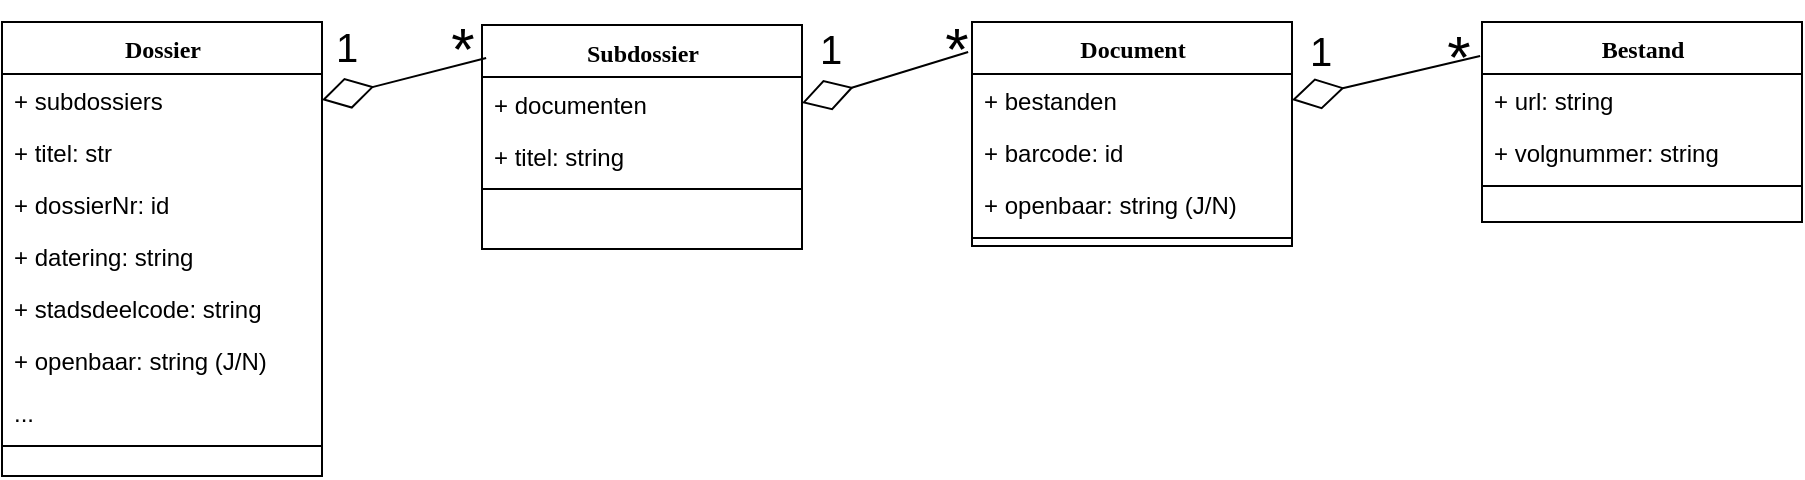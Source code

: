 <mxfile version="11.0.7" type="device"><diagram name="Page-1" id="9f46799a-70d6-7492-0946-bef42562c5a5"><mxGraphModel dx="2066" dy="1149" grid="1" gridSize="10" guides="1" tooltips="1" connect="1" arrows="1" fold="1" page="1" pageScale="1" pageWidth="1100" pageHeight="850" background="#ffffff" math="0" shadow="0"><root><mxCell id="0"/><mxCell id="1" parent="0"/><mxCell id="78961159f06e98e8-17" value="Dossier" style="swimlane;html=1;fontStyle=1;align=center;verticalAlign=top;childLayout=stackLayout;horizontal=1;startSize=26;horizontalStack=0;resizeParent=1;resizeLast=0;collapsible=1;marginBottom=0;swimlaneFillColor=#ffffff;rounded=0;shadow=0;comic=0;labelBackgroundColor=none;strokeColor=#000000;strokeWidth=1;fillColor=none;fontFamily=Verdana;fontSize=12;fontColor=#000000;" parent="1" vertex="1"><mxGeometry x="110" y="70" width="160" height="227" as="geometry"/></mxCell><mxCell id="mYd6V40OJbP4kGS3SOJu-28" value="+ subdossiers" style="text;html=1;strokeColor=none;fillColor=none;align=left;verticalAlign=top;spacingLeft=4;spacingRight=4;whiteSpace=wrap;overflow=hidden;rotatable=0;points=[[0,0.5],[1,0.5]];portConstraint=eastwest;" vertex="1" parent="78961159f06e98e8-17"><mxGeometry y="26" width="160" height="26" as="geometry"/></mxCell><mxCell id="78961159f06e98e8-21" value="+ titel: str" style="text;html=1;strokeColor=none;fillColor=none;align=left;verticalAlign=top;spacingLeft=4;spacingRight=4;whiteSpace=wrap;overflow=hidden;rotatable=0;points=[[0,0.5],[1,0.5]];portConstraint=eastwest;" parent="78961159f06e98e8-17" vertex="1"><mxGeometry y="52" width="160" height="26" as="geometry"/></mxCell><mxCell id="mYd6V40OJbP4kGS3SOJu-21" value="+ dossierNr: id" style="text;html=1;strokeColor=none;fillColor=none;align=left;verticalAlign=top;spacingLeft=4;spacingRight=4;whiteSpace=wrap;overflow=hidden;rotatable=0;points=[[0,0.5],[1,0.5]];portConstraint=eastwest;" vertex="1" parent="78961159f06e98e8-17"><mxGeometry y="78" width="160" height="26" as="geometry"/></mxCell><mxCell id="78961159f06e98e8-23" value="+ datering: string" style="text;html=1;strokeColor=none;fillColor=none;align=left;verticalAlign=top;spacingLeft=4;spacingRight=4;whiteSpace=wrap;overflow=hidden;rotatable=0;points=[[0,0.5],[1,0.5]];portConstraint=eastwest;" parent="78961159f06e98e8-17" vertex="1"><mxGeometry y="104" width="160" height="26" as="geometry"/></mxCell><mxCell id="78961159f06e98e8-25" value="+ stadsdeelcode: string" style="text;html=1;strokeColor=none;fillColor=none;align=left;verticalAlign=top;spacingLeft=4;spacingRight=4;whiteSpace=wrap;overflow=hidden;rotatable=0;points=[[0,0.5],[1,0.5]];portConstraint=eastwest;" parent="78961159f06e98e8-17" vertex="1"><mxGeometry y="130" width="160" height="26" as="geometry"/></mxCell><mxCell id="mYd6V40OJbP4kGS3SOJu-20" value="+ openbaar: string (J/N)" style="text;html=1;strokeColor=none;fillColor=none;align=left;verticalAlign=top;spacingLeft=4;spacingRight=4;whiteSpace=wrap;overflow=hidden;rotatable=0;points=[[0,0.5],[1,0.5]];portConstraint=eastwest;" vertex="1" parent="78961159f06e98e8-17"><mxGeometry y="156" width="160" height="26" as="geometry"/></mxCell><mxCell id="78961159f06e98e8-26" value="&lt;div&gt;...&lt;/div&gt;" style="text;html=1;strokeColor=none;fillColor=none;align=left;verticalAlign=top;spacingLeft=4;spacingRight=4;whiteSpace=wrap;overflow=hidden;rotatable=0;points=[[0,0.5],[1,0.5]];portConstraint=eastwest;" parent="78961159f06e98e8-17" vertex="1"><mxGeometry y="182" width="160" height="26" as="geometry"/></mxCell><mxCell id="78961159f06e98e8-19" value="" style="line;html=1;strokeWidth=1;fillColor=none;align=left;verticalAlign=middle;spacingTop=-1;spacingLeft=3;spacingRight=3;rotatable=0;labelPosition=right;points=[];portConstraint=eastwest;" parent="78961159f06e98e8-17" vertex="1"><mxGeometry y="208" width="160" height="8" as="geometry"/></mxCell><mxCell id="mYd6V40OJbP4kGS3SOJu-5" value="Document" style="swimlane;html=1;fontStyle=1;align=center;verticalAlign=top;childLayout=stackLayout;horizontal=1;startSize=26;horizontalStack=0;resizeParent=1;resizeLast=0;collapsible=1;marginBottom=0;swimlaneFillColor=#ffffff;rounded=0;shadow=0;comic=0;labelBackgroundColor=none;strokeColor=#000000;strokeWidth=1;fillColor=none;fontFamily=Verdana;fontSize=12;fontColor=#000000;" vertex="1" parent="1"><mxGeometry x="595" y="70" width="160" height="112" as="geometry"/></mxCell><mxCell id="mYd6V40OJbP4kGS3SOJu-7" value="+ bestanden" style="text;html=1;strokeColor=none;fillColor=none;align=left;verticalAlign=top;spacingLeft=4;spacingRight=4;whiteSpace=wrap;overflow=hidden;rotatable=0;points=[[0,0.5],[1,0.5]];portConstraint=eastwest;" vertex="1" parent="mYd6V40OJbP4kGS3SOJu-5"><mxGeometry y="26" width="160" height="26" as="geometry"/></mxCell><mxCell id="mYd6V40OJbP4kGS3SOJu-6" value="+ barcode: id" style="text;html=1;strokeColor=none;fillColor=none;align=left;verticalAlign=top;spacingLeft=4;spacingRight=4;whiteSpace=wrap;overflow=hidden;rotatable=0;points=[[0,0.5],[1,0.5]];portConstraint=eastwest;" vertex="1" parent="mYd6V40OJbP4kGS3SOJu-5"><mxGeometry y="52" width="160" height="26" as="geometry"/></mxCell><mxCell id="mYd6V40OJbP4kGS3SOJu-30" value="+ openbaar: string (J/N)" style="text;html=1;strokeColor=none;fillColor=none;align=left;verticalAlign=top;spacingLeft=4;spacingRight=4;whiteSpace=wrap;overflow=hidden;rotatable=0;points=[[0,0.5],[1,0.5]];portConstraint=eastwest;" vertex="1" parent="mYd6V40OJbP4kGS3SOJu-5"><mxGeometry y="78" width="160" height="26" as="geometry"/></mxCell><mxCell id="mYd6V40OJbP4kGS3SOJu-10" value="" style="line;html=1;strokeWidth=1;fillColor=none;align=left;verticalAlign=middle;spacingTop=-1;spacingLeft=3;spacingRight=3;rotatable=0;labelPosition=right;points=[];portConstraint=eastwest;" vertex="1" parent="mYd6V40OJbP4kGS3SOJu-5"><mxGeometry y="104" width="160" height="8" as="geometry"/></mxCell><mxCell id="mYd6V40OJbP4kGS3SOJu-12" value="Bestand" style="swimlane;html=1;fontStyle=1;align=center;verticalAlign=top;childLayout=stackLayout;horizontal=1;startSize=26;horizontalStack=0;resizeParent=1;resizeLast=0;collapsible=1;marginBottom=0;swimlaneFillColor=#ffffff;rounded=0;shadow=0;comic=0;labelBackgroundColor=none;strokeColor=#000000;strokeWidth=1;fillColor=none;fontFamily=Verdana;fontSize=12;fontColor=#000000;" vertex="1" parent="1"><mxGeometry x="850" y="70" width="160" height="100" as="geometry"/></mxCell><mxCell id="mYd6V40OJbP4kGS3SOJu-13" value="+ url: string" style="text;html=1;strokeColor=none;fillColor=none;align=left;verticalAlign=top;spacingLeft=4;spacingRight=4;whiteSpace=wrap;overflow=hidden;rotatable=0;points=[[0,0.5],[1,0.5]];portConstraint=eastwest;" vertex="1" parent="mYd6V40OJbP4kGS3SOJu-12"><mxGeometry y="26" width="160" height="26" as="geometry"/></mxCell><mxCell id="mYd6V40OJbP4kGS3SOJu-16" value="+ volgnummer: string" style="text;html=1;strokeColor=none;fillColor=none;align=left;verticalAlign=top;spacingLeft=4;spacingRight=4;whiteSpace=wrap;overflow=hidden;rotatable=0;points=[[0,0.5],[1,0.5]];portConstraint=eastwest;" vertex="1" parent="mYd6V40OJbP4kGS3SOJu-12"><mxGeometry y="52" width="160" height="26" as="geometry"/></mxCell><mxCell id="mYd6V40OJbP4kGS3SOJu-17" value="" style="line;html=1;strokeWidth=1;fillColor=none;align=left;verticalAlign=middle;spacingTop=-1;spacingLeft=3;spacingRight=3;rotatable=0;labelPosition=right;points=[];portConstraint=eastwest;" vertex="1" parent="mYd6V40OJbP4kGS3SOJu-12"><mxGeometry y="78" width="160" height="8" as="geometry"/></mxCell><mxCell id="mYd6V40OJbP4kGS3SOJu-23" value="" style="endArrow=diamondThin;endFill=0;endSize=24;html=1;exitX=0.013;exitY=0.147;exitDx=0;exitDy=0;entryX=1;entryY=0.5;entryDx=0;entryDy=0;exitPerimeter=0;" edge="1" parent="1" source="mYd6V40OJbP4kGS3SOJu-33" target="mYd6V40OJbP4kGS3SOJu-28"><mxGeometry width="160" relative="1" as="geometry"><mxPoint x="370" y="102.5" as="sourcePoint"/><mxPoint x="380" y="119" as="targetPoint"/></mxGeometry></mxCell><mxCell id="mYd6V40OJbP4kGS3SOJu-38" value="1" style="text;html=1;resizable=0;points=[];align=center;verticalAlign=middle;labelBackgroundColor=none;fontSize=20;" vertex="1" connectable="0" parent="mYd6V40OJbP4kGS3SOJu-23"><mxGeometry x="0.681" relative="1" as="geometry"><mxPoint x="-1.5" y="-23.5" as="offset"/></mxGeometry></mxCell><mxCell id="mYd6V40OJbP4kGS3SOJu-39" value="*" style="text;html=1;resizable=0;points=[];align=center;verticalAlign=middle;labelBackgroundColor=none;fontSize=30;" vertex="1" connectable="0" parent="mYd6V40OJbP4kGS3SOJu-23"><mxGeometry x="-0.673" y="2" relative="1" as="geometry"><mxPoint x="1" y="-10.5" as="offset"/></mxGeometry></mxCell><mxCell id="mYd6V40OJbP4kGS3SOJu-24" value="" style="endArrow=diamondThin;endFill=0;endSize=24;html=1;entryX=1;entryY=0.5;entryDx=0;entryDy=0;exitX=-0.012;exitY=0.134;exitDx=0;exitDy=0;exitPerimeter=0;" edge="1" parent="1" source="mYd6V40OJbP4kGS3SOJu-5" target="mYd6V40OJbP4kGS3SOJu-34"><mxGeometry width="160" relative="1" as="geometry"><mxPoint x="590" y="120" as="sourcePoint"/><mxPoint x="540" y="140" as="targetPoint"/></mxGeometry></mxCell><mxCell id="mYd6V40OJbP4kGS3SOJu-26" value="" style="endArrow=diamondThin;endFill=0;endSize=24;html=1;exitX=-0.006;exitY=0.17;exitDx=0;exitDy=0;entryX=1;entryY=0.5;entryDx=0;entryDy=0;exitPerimeter=0;" edge="1" parent="1" source="mYd6V40OJbP4kGS3SOJu-12" target="mYd6V40OJbP4kGS3SOJu-7"><mxGeometry width="160" relative="1" as="geometry"><mxPoint x="400" y="139" as="sourcePoint"/><mxPoint x="300" y="139" as="targetPoint"/></mxGeometry></mxCell><mxCell id="mYd6V40OJbP4kGS3SOJu-31" value="+ titel: string" style="text;html=1;strokeColor=none;fillColor=none;align=left;verticalAlign=top;spacingLeft=4;spacingRight=4;whiteSpace=wrap;overflow=hidden;rotatable=0;points=[[0,0.5],[1,0.5]];portConstraint=eastwest;" vertex="1" parent="1"><mxGeometry x="370" y="96" width="160" height="26" as="geometry"/></mxCell><mxCell id="mYd6V40OJbP4kGS3SOJu-32" value="+ titel: string" style="text;html=1;strokeColor=none;fillColor=none;align=left;verticalAlign=top;spacingLeft=4;spacingRight=4;whiteSpace=wrap;overflow=hidden;rotatable=0;points=[[0,0.5],[1,0.5]];portConstraint=eastwest;" vertex="1" parent="1"><mxGeometry x="370" y="113" width="160" height="26" as="geometry"/></mxCell><mxCell id="mYd6V40OJbP4kGS3SOJu-33" value="Subdossier" style="swimlane;html=1;fontStyle=1;align=center;verticalAlign=top;childLayout=stackLayout;horizontal=1;startSize=26;horizontalStack=0;resizeParent=1;resizeLast=0;collapsible=1;marginBottom=0;swimlaneFillColor=#ffffff;rounded=0;shadow=0;comic=0;labelBackgroundColor=none;strokeColor=#000000;strokeWidth=1;fillColor=none;fontFamily=Verdana;fontSize=12;fontColor=#000000;" vertex="1" parent="1"><mxGeometry x="350" y="71.5" width="160" height="112" as="geometry"/></mxCell><mxCell id="mYd6V40OJbP4kGS3SOJu-34" value="+ documenten" style="text;html=1;strokeColor=none;fillColor=none;align=left;verticalAlign=top;spacingLeft=4;spacingRight=4;whiteSpace=wrap;overflow=hidden;rotatable=0;points=[[0,0.5],[1,0.5]];portConstraint=eastwest;" vertex="1" parent="mYd6V40OJbP4kGS3SOJu-33"><mxGeometry y="26" width="160" height="26" as="geometry"/></mxCell><mxCell id="mYd6V40OJbP4kGS3SOJu-35" value="+ titel: string" style="text;html=1;strokeColor=none;fillColor=none;align=left;verticalAlign=top;spacingLeft=4;spacingRight=4;whiteSpace=wrap;overflow=hidden;rotatable=0;points=[[0,0.5],[1,0.5]];portConstraint=eastwest;" vertex="1" parent="mYd6V40OJbP4kGS3SOJu-33"><mxGeometry y="52" width="160" height="26" as="geometry"/></mxCell><mxCell id="mYd6V40OJbP4kGS3SOJu-37" value="" style="line;html=1;strokeWidth=1;fillColor=none;align=left;verticalAlign=middle;spacingTop=-1;spacingLeft=3;spacingRight=3;rotatable=0;labelPosition=right;points=[];portConstraint=eastwest;" vertex="1" parent="mYd6V40OJbP4kGS3SOJu-33"><mxGeometry y="78" width="160" height="8" as="geometry"/></mxCell><mxCell id="mYd6V40OJbP4kGS3SOJu-42" value="*" style="text;html=1;resizable=0;points=[];align=center;verticalAlign=middle;labelBackgroundColor=none;fontSize=30;" vertex="1" connectable="0" parent="1"><mxGeometry x="586.015" y="92.877" as="geometry"><mxPoint x="1" y="-10.5" as="offset"/></mxGeometry></mxCell><mxCell id="mYd6V40OJbP4kGS3SOJu-43" value="*" style="text;html=1;resizable=0;points=[];align=center;verticalAlign=middle;labelBackgroundColor=none;fontSize=30;" vertex="1" connectable="0" parent="1"><mxGeometry x="837.015" y="96.877" as="geometry"><mxPoint x="1" y="-10.5" as="offset"/></mxGeometry></mxCell><mxCell id="mYd6V40OJbP4kGS3SOJu-44" value="1" style="text;html=1;resizable=0;points=[];align=center;verticalAlign=middle;labelBackgroundColor=none;fontSize=20;" vertex="1" connectable="0" parent="1"><mxGeometry x="524.803" y="106.091" as="geometry"><mxPoint x="-1.5" y="-23.5" as="offset"/></mxGeometry></mxCell><mxCell id="mYd6V40OJbP4kGS3SOJu-45" value="1" style="text;html=1;resizable=0;points=[];align=center;verticalAlign=middle;labelBackgroundColor=none;fontSize=20;" vertex="1" connectable="0" parent="1"><mxGeometry x="769.803" y="107.091" as="geometry"><mxPoint x="-1.5" y="-23.5" as="offset"/></mxGeometry></mxCell></root></mxGraphModel></diagram></mxfile>